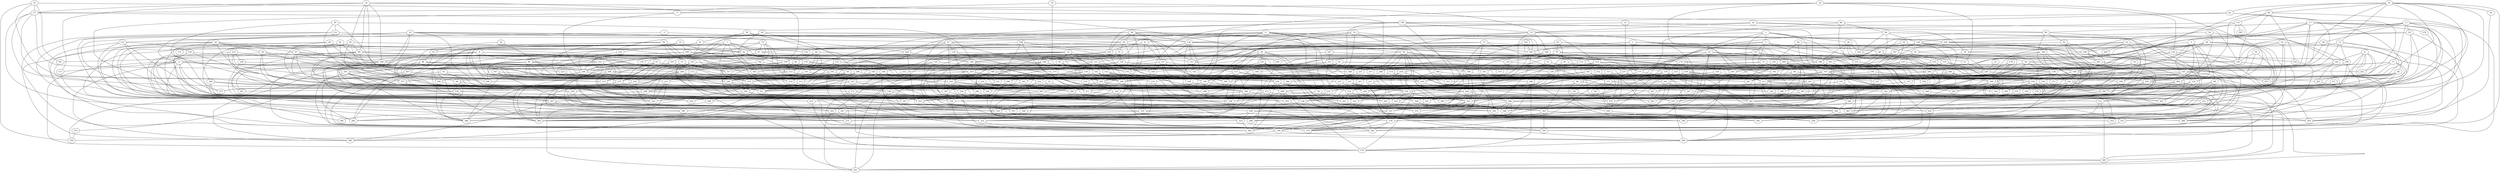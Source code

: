 strict graph "gnp_random_graph(400,0.015)" {
0;
1;
2;
3;
4;
5;
6;
7;
8;
9;
10;
11;
12;
13;
14;
15;
16;
17;
18;
19;
20;
21;
22;
23;
24;
25;
26;
27;
28;
29;
30;
31;
32;
33;
34;
35;
36;
37;
38;
39;
40;
41;
42;
43;
44;
45;
46;
47;
48;
49;
50;
51;
52;
53;
54;
55;
56;
57;
58;
59;
60;
61;
62;
63;
64;
65;
66;
67;
68;
69;
70;
71;
72;
73;
74;
75;
76;
77;
78;
79;
80;
81;
82;
83;
84;
85;
86;
87;
88;
89;
90;
91;
92;
93;
94;
95;
96;
97;
98;
99;
100;
101;
102;
103;
104;
105;
106;
107;
108;
109;
110;
111;
112;
113;
114;
115;
116;
117;
118;
119;
120;
121;
122;
123;
124;
125;
126;
127;
128;
129;
130;
131;
132;
133;
134;
135;
136;
137;
138;
139;
140;
141;
142;
143;
144;
145;
146;
147;
148;
149;
150;
151;
152;
153;
154;
155;
156;
157;
158;
159;
160;
161;
162;
163;
164;
165;
166;
167;
168;
169;
170;
171;
172;
173;
174;
175;
176;
177;
178;
179;
180;
181;
182;
183;
184;
185;
186;
187;
188;
189;
190;
191;
192;
193;
194;
195;
196;
197;
198;
199;
200;
201;
202;
203;
204;
205;
206;
207;
208;
209;
210;
211;
212;
213;
214;
215;
216;
217;
218;
219;
220;
221;
222;
223;
224;
225;
226;
227;
228;
229;
230;
231;
232;
233;
234;
235;
236;
237;
238;
239;
240;
241;
242;
243;
244;
245;
246;
247;
248;
249;
250;
251;
252;
253;
254;
255;
256;
257;
258;
259;
260;
261;
262;
263;
264;
265;
266;
267;
268;
269;
270;
271;
272;
273;
274;
275;
276;
277;
278;
279;
280;
281;
282;
283;
284;
285;
286;
287;
288;
289;
290;
291;
292;
293;
294;
295;
296;
297;
298;
299;
300;
301;
302;
303;
304;
305;
306;
307;
308;
309;
310;
311;
312;
313;
314;
315;
316;
317;
318;
319;
320;
321;
322;
323;
324;
325;
326;
327;
328;
329;
330;
331;
332;
333;
334;
335;
336;
337;
338;
339;
340;
341;
342;
343;
344;
345;
346;
347;
348;
349;
350;
351;
352;
353;
354;
355;
356;
357;
358;
359;
360;
361;
362;
363;
364;
365;
366;
367;
368;
369;
370;
371;
372;
373;
374;
375;
376;
377;
378;
379;
380;
381;
382;
383;
384;
385;
386;
387;
388;
389;
390;
391;
392;
393;
394;
395;
396;
397;
398;
399;
0 -- 102  [is_available=True, prob="0.792693184946"];
0 -- 8  [is_available=True, prob="1.0"];
0 -- 202  [is_available=True, prob="0.610061210191"];
0 -- 47  [is_available=True, prob="0.367864814103"];
0 -- 49  [is_available=True, prob="1.0"];
0 -- 153  [is_available=True, prob="0.00628828339674"];
0 -- 104  [is_available=True, prob="0.862071628311"];
0 -- 58  [is_available=True, prob="0.739701506627"];
0 -- 186  [is_available=True, prob="0.526532904434"];
0 -- 383  [is_available=True, prob="0.455217904488"];
1 -- 362  [is_available=True, prob="0.122280044142"];
1 -- 108  [is_available=True, prob="0.321422431306"];
1 -- 175  [is_available=True, prob="0.912779966202"];
1 -- 177  [is_available=True, prob="0.157363707988"];
1 -- 85  [is_available=True, prob="0.459181447489"];
1 -- 184  [is_available=True, prob="0.759689864785"];
1 -- 185  [is_available=True, prob="0.817289482254"];
2 -- 162  [is_available=True, prob="0.433310556216"];
2 -- 5  [is_available=True, prob="0.929789351891"];
2 -- 243  [is_available=True, prob="1.0"];
2 -- 296  [is_available=True, prob="0.101234936944"];
2 -- 147  [is_available=True, prob="0.491135661382"];
2 -- 26  [is_available=True, prob="1.0"];
2 -- 314  [is_available=True, prob="1.0"];
3 -- 68  [is_available=True, prob="0.42655865503"];
3 -- 105  [is_available=True, prob="1.0"];
3 -- 205  [is_available=True, prob="0.039024628415"];
3 -- 152  [is_available=True, prob="1.0"];
3 -- 292  [is_available=True, prob="0.236282616709"];
3 -- 124  [is_available=True, prob="1.0"];
3 -- 351  [is_available=True, prob="0.285171631245"];
4 -- 50  [is_available=True, prob="0.817036645143"];
4 -- 11  [is_available=True, prob="1.0"];
5 -- 128  [is_available=True, prob="0.452212711079"];
5 -- 137  [is_available=True, prob="0.75853218814"];
5 -- 336  [is_available=True, prob="5.00841561648e-05"];
5 -- 177  [is_available=True, prob="0.551973648924"];
5 -- 157  [is_available=True, prob="0.231872432827"];
5 -- 158  [is_available=True, prob="0.793630083311"];
6 -- 359  [is_available=True, prob="0.673156806503"];
6 -- 327  [is_available=True, prob="0.771463740021"];
6 -- 268  [is_available=True, prob="0.342496495499"];
6 -- 367  [is_available=True, prob="0.842081996081"];
6 -- 144  [is_available=True, prob="1.0"];
6 -- 242  [is_available=True, prob="0.571778740761"];
6 -- 213  [is_available=True, prob="1.0"];
7 -- 323  [is_available=True, prob="0.220535966959"];
7 -- 358  [is_available=True, prob="1.0"];
7 -- 305  [is_available=True, prob="0.314877528299"];
7 -- 84  [is_available=True, prob="0.482991202031"];
7 -- 87  [is_available=True, prob="0.313323044954"];
7 -- 248  [is_available=True, prob="0.180678000268"];
7 -- 92  [is_available=True, prob="1.0"];
7 -- 285  [is_available=True, prob="1.0"];
8 -- 311  [is_available=True, prob="0.314164187503"];
8 -- 253  [is_available=True, prob="1.0"];
8 -- 53  [is_available=True, prob="0.619009699866"];
8 -- 127  [is_available=True, prob="0.486522891309"];
9 -- 226  [is_available=True, prob="0.780226883254"];
9 -- 11  [is_available=True, prob="0.209261505442"];
9 -- 304  [is_available=True, prob="1.0"];
9 -- 274  [is_available=True, prob="1.0"];
9 -- 179  [is_available=True, prob="0.16321424253"];
9 -- 317  [is_available=True, prob="0.881357864991"];
9 -- 287  [is_available=True, prob="0.118530135273"];
10 -- 69  [is_available=True, prob="1.0"];
10 -- 294  [is_available=True, prob="1.0"];
10 -- 72  [is_available=True, prob="0.17599082551"];
10 -- 41  [is_available=True, prob="0.413554418281"];
10 -- 302  [is_available=True, prob="0.417519844796"];
10 -- 241  [is_available=True, prob="0.694313569504"];
10 -- 276  [is_available=True, prob="0.0993800542541"];
10 -- 350  [is_available=True, prob="0.521621276653"];
10 -- 233  [is_available=True, prob="1.0"];
10 -- 62  [is_available=True, prob="0.123853713113"];
11 -- 161  [is_available=True, prob="0.37139626491"];
11 -- 322  [is_available=True, prob="0.265546297299"];
11 -- 99  [is_available=True, prob="0.861202457726"];
11 -- 398  [is_available=True, prob="1.0"];
11 -- 111  [is_available=True, prob="0.220384175531"];
11 -- 54  [is_available=True, prob="0.187397011138"];
11 -- 375  [is_available=True, prob="0.168455712745"];
11 -- 376  [is_available=True, prob="1.0"];
11 -- 377  [is_available=True, prob="0.917123078117"];
12 -- 80  [is_available=True, prob="1.0"];
12 -- 177  [is_available=True, prob="0.449638599652"];
12 -- 199  [is_available=True, prob="0.209904561467"];
13 -- 128  [is_available=True, prob="0.108740088014"];
13 -- 231  [is_available=True, prob="0.0741633027536"];
13 -- 73  [is_available=True, prob="1.0"];
13 -- 39  [is_available=True, prob="1.0"];
13 -- 112  [is_available=True, prob="0.331837437938"];
13 -- 369  [is_available=True, prob="1.0"];
13 -- 250  [is_available=True, prob="0.972548569501"];
13 -- 29  [is_available=True, prob="0.784617860274"];
14 -- 158  [is_available=True, prob="0.150820516062"];
15 -- 291  [is_available=True, prob="0.149738292723"];
15 -- 358  [is_available=True, prob="1.0"];
15 -- 332  [is_available=True, prob="0.371636740419"];
15 -- 334  [is_available=True, prob="1.0"];
15 -- 93  [is_available=True, prob="0.169040737784"];
15 -- 339  [is_available=True, prob="1.0"];
15 -- 181  [is_available=True, prob="0.420781492365"];
15 -- 343  [is_available=True, prob="0.990616609358"];
15 -- 281  [is_available=True, prob="0.0404359958895"];
15 -- 189  [is_available=True, prob="0.197525582615"];
16 -- 53  [is_available=True, prob="0.387896801089"];
16 -- 199  [is_available=True, prob="0.31337745493"];
17 -- 194  [is_available=True, prob="1.0"];
17 -- 163  [is_available=True, prob="0.992110930659"];
17 -- 325  [is_available=True, prob="0.695887630672"];
17 -- 108  [is_available=True, prob="0.374268043037"];
17 -- 80  [is_available=True, prob="0.704486872837"];
17 -- 305  [is_available=True, prob="1.0"];
17 -- 278  [is_available=True, prob="0.619857951553"];
17 -- 88  [is_available=True, prob="0.286155847872"];
17 -- 346  [is_available=True, prob="1.0"];
18 -- 97  [is_available=True, prob="0.0731293798287"];
18 -- 359  [is_available=True, prob="0.965100540371"];
18 -- 199  [is_available=True, prob="0.643655219937"];
18 -- 353  [is_available=True, prob="0.824686630448"];
18 -- 243  [is_available=True, prob="0.853088703549"];
18 -- 20  [is_available=True, prob="0.209031386737"];
18 -- 377  [is_available=True, prob="0.175369196278"];
19 -- 217  [is_available=True, prob="0.166864981226"];
19 -- 196  [is_available=True, prob="0.446442506991"];
19 -- 102  [is_available=True, prob="0.849311101778"];
20 -- 163  [is_available=True, prob="0.330446564226"];
20 -- 234  [is_available=True, prob="0.326324296322"];
20 -- 112  [is_available=True, prob="0.131413014697"];
20 -- 340  [is_available=True, prob="0.792656277095"];
20 -- 181  [is_available=True, prob="0.106061684615"];
20 -- 281  [is_available=True, prob="0.606959706137"];
21 -- 220  [is_available=True, prob="0.20086917065"];
22 -- 106  [is_available=True, prob="0.753514246099"];
22 -- 275  [is_available=True, prob="0.444402265513"];
22 -- 194  [is_available=True, prob="1.0"];
22 -- 110  [is_available=True, prob="0.464856453035"];
23 -- 385  [is_available=True, prob="0.920681939612"];
23 -- 390  [is_available=True, prob="0.327576583506"];
23 -- 237  [is_available=True, prob="0.0887036936772"];
23 -- 51  [is_available=True, prob="1.0"];
23 -- 54  [is_available=True, prob="1.0"];
23 -- 347  [is_available=True, prob="0.413045587036"];
23 -- 255  [is_available=True, prob="0.820722682159"];
24 -- 128  [is_available=True, prob="0.829964090509"];
24 -- 171  [is_available=True, prob="0.0298315531311"];
24 -- 117  [is_available=True, prob="0.250557704591"];
24 -- 78  [is_available=True, prob="1.0"];
25 -- 296  [is_available=True, prob="0.0364345774881"];
25 -- 57  [is_available=True, prob="0.452187000345"];
25 -- 387  [is_available=True, prob="1.0"];
25 -- 36  [is_available=True, prob="1.0"];
25 -- 395  [is_available=True, prob="0.362926169394"];
26 -- 133  [is_available=True, prob="1.0"];
26 -- 102  [is_available=True, prob="0.0239947957787"];
26 -- 393  [is_available=True, prob="1.0"];
26 -- 214  [is_available=True, prob="0.763035681068"];
26 -- 188  [is_available=True, prob="1.0"];
27 -- 307  [is_available=True, prob="1.0"];
27 -- 212  [is_available=True, prob="0.387676295356"];
27 -- 165  [is_available=True, prob="0.485085663099"];
27 -- 397  [is_available=True, prob="1.0"];
28 -- 291  [is_available=True, prob="1.0"];
28 -- 134  [is_available=True, prob="1.0"];
28 -- 358  [is_available=True, prob="0.413667500285"];
28 -- 306  [is_available=True, prob="0.0683681542802"];
28 -- 51  [is_available=True, prob="0.482817793293"];
28 -- 57  [is_available=True, prob="0.416480678124"];
29 -- 388  [is_available=True, prob="0.573244836143"];
29 -- 234  [is_available=True, prob="0.62476676384"];
29 -- 48  [is_available=True, prob="0.257869704819"];
29 -- 279  [is_available=True, prob="0.0502747807065"];
29 -- 164  [is_available=True, prob="0.628024571765"];
30 -- 90  [is_available=True, prob="0.979443047169"];
30 -- 252  [is_available=True, prob="1.0"];
30 -- 229  [is_available=True, prob="0.436632103245"];
30 -- 31  [is_available=True, prob="0.597741036991"];
31 -- 152  [is_available=True, prob="0.786795280171"];
31 -- 379  [is_available=True, prob="0.708416517591"];
31 -- 302  [is_available=True, prob="0.0625269618945"];
31 -- 390  [is_available=True, prob="1.0"];
32 -- 168  [is_available=True, prob="1.0"];
32 -- 337  [is_available=True, prob="0.790417781508"];
32 -- 50  [is_available=True, prob="0.85853069168"];
32 -- 227  [is_available=True, prob="0.118349845658"];
32 -- 157  [is_available=True, prob="0.485415938632"];
33 -- 128  [is_available=True, prob="1.0"];
33 -- 36  [is_available=True, prob="0.861412771779"];
33 -- 295  [is_available=True, prob="0.872573432372"];
33 -- 108  [is_available=True, prob="1.0"];
33 -- 150  [is_available=True, prob="0.779084803567"];
33 -- 221  [is_available=True, prob="0.856584238974"];
34 -- 366  [is_available=True, prob="0.866291494655"];
34 -- 111  [is_available=True, prob="0.814011351146"];
34 -- 304  [is_available=True, prob="0.731329533712"];
34 -- 83  [is_available=True, prob="0.443501783371"];
34 -- 89  [is_available=True, prob="0.0841080649374"];
34 -- 248  [is_available=True, prob="0.174050778289"];
34 -- 57  [is_available=True, prob="1.0"];
34 -- 159  [is_available=True, prob="1.0"];
35 -- 364  [is_available=True, prob="0.590435559526"];
35 -- 363  [is_available=True, prob="1.0"];
35 -- 326  [is_available=True, prob="0.963752942156"];
35 -- 150  [is_available=True, prob="0.762293312976"];
35 -- 78  [is_available=True, prob="0.89022599648"];
36 -- 193  [is_available=True, prob="1.0"];
36 -- 391  [is_available=True, prob="1.0"];
36 -- 199  [is_available=True, prob="0.220667790882"];
36 -- 171  [is_available=True, prob="0.69758806697"];
36 -- 372  [is_available=True, prob="1.0"];
36 -- 123  [is_available=True, prob="1.0"];
37 -- 291  [is_available=True, prob="1.0"];
37 -- 391  [is_available=True, prob="0.813622158873"];
37 -- 140  [is_available=True, prob="0.88532564972"];
37 -- 399  [is_available=True, prob="0.952473580456"];
37 -- 48  [is_available=True, prob="0.33790507758"];
37 -- 249  [is_available=True, prob="1.0"];
38 -- 300  [is_available=True, prob="1.0"];
38 -- 302  [is_available=True, prob="0.424539315289"];
38 -- 368  [is_available=True, prob="0.194868175079"];
38 -- 274  [is_available=True, prob="0.991867479888"];
38 -- 180  [is_available=True, prob="1.0"];
38 -- 309  [is_available=True, prob="0.447344246522"];
38 -- 91  [is_available=True, prob="1.0"];
39 -- 272  [is_available=True, prob="0.325342559088"];
39 -- 92  [is_available=True, prob="1.0"];
39 -- 246  [is_available=True, prob="1.0"];
40 -- 136  [is_available=True, prob="1.0"];
40 -- 210  [is_available=True, prob="1.0"];
40 -- 206  [is_available=True, prob="0.897928366627"];
40 -- 50  [is_available=True, prob="0.15001637325"];
40 -- 270  [is_available=True, prob="1.0"];
40 -- 348  [is_available=True, prob="0.919714422317"];
40 -- 253  [is_available=True, prob="0.591671940227"];
40 -- 254  [is_available=True, prob="0.829321041355"];
40 -- 127  [is_available=True, prob="1.0"];
41 -- 363  [is_available=True, prob="0.472768703084"];
42 -- 343  [is_available=True, prob="0.514407441015"];
42 -- 237  [is_available=True, prob="0.165344128225"];
42 -- 269  [is_available=True, prob="0.951706491563"];
43 -- 104  [is_available=True, prob="0.551509210795"];
43 -- 329  [is_available=True, prob="0.166051078289"];
43 -- 333  [is_available=True, prob="0.837103725126"];
43 -- 47  [is_available=True, prob="0.418875106236"];
43 -- 136  [is_available=True, prob="1.0"];
43 -- 114  [is_available=True, prob="0.613996756663"];
43 -- 277  [is_available=True, prob="0.500382766138"];
43 -- 190  [is_available=True, prob="0.734821476641"];
43 -- 309  [is_available=True, prob="0.178218864411"];
44 -- 66  [is_available=True, prob="0.759849907167"];
44 -- 323  [is_available=True, prob="0.586956117897"];
44 -- 141  [is_available=True, prob="0.161028118318"];
44 -- 212  [is_available=True, prob="0.564974757396"];
44 -- 121  [is_available=True, prob="0.216073268359"];
44 -- 380  [is_available=True, prob="0.889027231511"];
44 -- 318  [is_available=True, prob="0.756881094693"];
45 -- 290  [is_available=True, prob="0.651011705573"];
45 -- 259  [is_available=True, prob="1.0"];
45 -- 357  [is_available=True, prob="0.446768884332"];
45 -- 365  [is_available=True, prob="0.274732632914"];
46 -- 91  [is_available=True, prob="0.0993932129359"];
46 -- 139  [is_available=True, prob="0.835194913561"];
46 -- 147  [is_available=True, prob="0.721617435072"];
47 -- 322  [is_available=True, prob="1.0"];
47 -- 294  [is_available=True, prob="0.0671704930156"];
47 -- 202  [is_available=True, prob="0.0863926960987"];
47 -- 204  [is_available=True, prob="0.50566126718"];
47 -- 116  [is_available=True, prob="0.967287341799"];
47 -- 319  [is_available=True, prob="1.0"];
48 -- 209  [is_available=True, prob="0.224305913724"];
48 -- 317  [is_available=True, prob="0.663501813157"];
48 -- 220  [is_available=True, prob="0.51656499269"];
49 -- 225  [is_available=True, prob="1.0"];
49 -- 246  [is_available=True, prob="0.747828332879"];
49 -- 360  [is_available=True, prob="0.905308567726"];
49 -- 371  [is_available=True, prob="0.78793157206"];
49 -- 118  [is_available=True, prob="1.0"];
49 -- 376  [is_available=True, prob="0.383868632851"];
49 -- 379  [is_available=True, prob="0.869928801132"];
49 -- 93  [is_available=True, prob="0.317424792158"];
50 -- 259  [is_available=True, prob="0.999661919398"];
50 -- 75  [is_available=True, prob="1.0"];
50 -- 242  [is_available=True, prob="0.280276245725"];
50 -- 87  [is_available=True, prob="0.62037062438"];
50 -- 152  [is_available=True, prob="1.0"];
51 -- 220  [is_available=True, prob="0.0873026814145"];
52 -- 248  [is_available=True, prob="0.467827963528"];
52 -- 113  [is_available=True, prob="0.816716664432"];
52 -- 294  [is_available=True, prob="0.865656307456"];
52 -- 262  [is_available=True, prob="1.0"];
53 -- 98  [is_available=True, prob="0.898292731204"];
53 -- 207  [is_available=True, prob="0.602899954933"];
54 -- 384  [is_available=True, prob="0.371974859349"];
54 -- 99  [is_available=True, prob="0.972200626148"];
54 -- 375  [is_available=True, prob="0.921435301902"];
54 -- 287  [is_available=True, prob="0.92059681973"];
55 -- 311  [is_available=True, prob="1.0"];
55 -- 229  [is_available=True, prob="0.293823155465"];
55 -- 285  [is_available=True, prob="1.0"];
56 -- 256  [is_available=True, prob="0.149481461395"];
56 -- 386  [is_available=True, prob="1.0"];
56 -- 356  [is_available=True, prob="0.378155772239"];
56 -- 330  [is_available=True, prob="0.227842819923"];
56 -- 171  [is_available=True, prob="1.0"];
56 -- 270  [is_available=True, prob="0.226844475507"];
56 -- 92  [is_available=True, prob="0.621617013497"];
57 -- 100  [is_available=True, prob="0.86027444919"];
57 -- 263  [is_available=True, prob="0.388184479449"];
57 -- 331  [is_available=True, prob="0.125990612885"];
57 -- 208  [is_available=True, prob="0.748533558256"];
57 -- 311  [is_available=True, prob="1.0"];
58 -- 229  [is_available=True, prob="0.279910939899"];
58 -- 335  [is_available=True, prob="0.949964056181"];
59 -- 129  [is_available=True, prob="1.0"];
59 -- 196  [is_available=True, prob="0.000218700081268"];
59 -- 238  [is_available=True, prob="1.0"];
60 -- 164  [is_available=True, prob="0.480232997659"];
60 -- 206  [is_available=True, prob="0.0710339930173"];
60 -- 336  [is_available=True, prob="1.0"];
60 -- 305  [is_available=True, prob="0.142469678162"];
60 -- 184  [is_available=True, prob="0.484692308166"];
60 -- 185  [is_available=True, prob="1.0"];
61 -- 201  [is_available=True, prob="0.0790251496004"];
61 -- 130  [is_available=True, prob="1.0"];
61 -- 355  [is_available=True, prob="0.375524795871"];
61 -- 189  [is_available=True, prob="0.208457144853"];
61 -- 279  [is_available=True, prob="1.0"];
62 -- 105  [is_available=True, prob="0.415601721991"];
62 -- 100  [is_available=True, prob="1.0"];
62 -- 389  [is_available=True, prob="0.187580615221"];
62 -- 86  [is_available=True, prob="0.731815032507"];
63 -- 200  [is_available=True, prob="0.226920301908"];
63 -- 360  [is_available=True, prob="0.371064848478"];
63 -- 347  [is_available=True, prob="0.140259255814"];
63 -- 335  [is_available=True, prob="0.218421492666"];
63 -- 175  [is_available=True, prob="0.263246084352"];
64 -- 288  [is_available=True, prob="1.0"];
64 -- 359  [is_available=True, prob="0.235873604893"];
64 -- 234  [is_available=True, prob="0.708655883242"];
64 -- 375  [is_available=True, prob="0.00443928837761"];
64 -- 92  [is_available=True, prob="0.803508551264"];
64 -- 317  [is_available=True, prob="1.0"];
65 -- 231  [is_available=True, prob="1.0"];
65 -- 316  [is_available=True, prob="0.0915458993676"];
65 -- 79  [is_available=True, prob="0.579464855041"];
65 -- 121  [is_available=True, prob="0.801213808891"];
65 -- 92  [is_available=True, prob="0.644050274468"];
65 -- 318  [is_available=True, prob="1.0"];
66 -- 289  [is_available=True, prob="0.184079429173"];
66 -- 338  [is_available=True, prob="0.797115064646"];
66 -- 239  [is_available=True, prob="0.421476148763"];
67 -- 210  [is_available=True, prob="0.0691229448664"];
68 -- 355  [is_available=True, prob="0.11537268722"];
68 -- 268  [is_available=True, prob="0.77766140375"];
68 -- 368  [is_available=True, prob="0.573682360027"];
68 -- 372  [is_available=True, prob="0.516963722901"];
68 -- 375  [is_available=True, prob="0.0977887024415"];
69 -- 370  [is_available=True, prob="0.347300179169"];
69 -- 338  [is_available=True, prob="0.325794431777"];
69 -- 115  [is_available=True, prob="0.262665476461"];
69 -- 85  [is_available=True, prob="0.408375945973"];
69 -- 156  [is_available=True, prob="1.0"];
70 -- 128  [is_available=True, prob="0.234227661848"];
70 -- 368  [is_available=True, prob="0.556653205462"];
70 -- 205  [is_available=True, prob="0.217467174225"];
71 -- 257  [is_available=True, prob="0.228622440372"];
71 -- 298  [is_available=True, prob="0.616688784805"];
71 -- 369  [is_available=True, prob="0.132422749847"];
71 -- 206  [is_available=True, prob="0.568481579201"];
71 -- 345  [is_available=True, prob="0.25509547674"];
72 -- 238  [is_available=True, prob="0.0983306613089"];
72 -- 370  [is_available=True, prob="0.954126938894"];
72 -- 89  [is_available=True, prob="0.0284050382403"];
72 -- 138  [is_available=True, prob="1.0"];
72 -- 382  [is_available=True, prob="0.365676512079"];
73 -- 364  [is_available=True, prob="1.0"];
73 -- 145  [is_available=True, prob="1.0"];
73 -- 242  [is_available=True, prob="1.0"];
73 -- 339  [is_available=True, prob="0.229595680218"];
73 -- 148  [is_available=True, prob="1.0"];
73 -- 254  [is_available=True, prob="0.596800161312"];
74 -- 259  [is_available=True, prob="0.240123489359"];
74 -- 103  [is_available=True, prob="1.0"];
74 -- 200  [is_available=True, prob="0.772652195543"];
74 -- 202  [is_available=True, prob="0.76675334812"];
74 -- 182  [is_available=True, prob="0.333993550492"];
74 -- 87  [is_available=True, prob="0.217112142598"];
74 -- 216  [is_available=True, prob="0.172362798681"];
74 -- 379  [is_available=True, prob="0.211144235435"];
75 -- 260  [is_available=True, prob="0.909867218923"];
75 -- 126  [is_available=True, prob="0.322920750341"];
75 -- 303  [is_available=True, prob="0.127964611811"];
76 -- 153  [is_available=True, prob="1.0"];
76 -- 130  [is_available=True, prob="0.884457028753"];
76 -- 77  [is_available=True, prob="0.330519808667"];
77 -- 320  [is_available=True, prob="0.483467570394"];
77 -- 206  [is_available=True, prob="1.0"];
77 -- 86  [is_available=True, prob="0.292112047533"];
78 -- 90  [is_available=True, prob="1.0"];
78 -- 133  [is_available=True, prob="0.0283414925292"];
79 -- 161  [is_available=True, prob="0.58438421421"];
79 -- 138  [is_available=True, prob="0.846882138228"];
79 -- 366  [is_available=True, prob="0.74228377259"];
79 -- 177  [is_available=True, prob="0.89077733838"];
79 -- 146  [is_available=True, prob="0.454897612445"];
79 -- 193  [is_available=True, prob="0.466909474647"];
79 -- 149  [is_available=True, prob="1.0"];
79 -- 118  [is_available=True, prob="0.249800274386"];
80 -- 188  [is_available=True, prob="1.0"];
80 -- 82  [is_available=True, prob="1.0"];
80 -- 245  [is_available=True, prob="0.525668613491"];
80 -- 348  [is_available=True, prob="0.0443413607594"];
81 -- 323  [is_available=True, prob="0.310399809928"];
81 -- 391  [is_available=True, prob="0.731150800812"];
81 -- 206  [is_available=True, prob="0.902800828033"];
81 -- 307  [is_available=True, prob="0.302024540184"];
81 -- 92  [is_available=True, prob="1.0"];
81 -- 318  [is_available=True, prob="0.0769472500601"];
82 -- 105  [is_available=True, prob="0.830783197599"];
82 -- 203  [is_available=True, prob="0.107826818329"];
82 -- 373  [is_available=True, prob="0.736807385861"];
82 -- 265  [is_available=True, prob="0.273721783153"];
82 -- 92  [is_available=True, prob="0.856940450917"];
83 -- 131  [is_available=True, prob="1.0"];
83 -- 200  [is_available=True, prob="0.253641132759"];
83 -- 236  [is_available=True, prob="1.0"];
83 -- 194  [is_available=True, prob="1.0"];
83 -- 355  [is_available=True, prob="0.452887404062"];
83 -- 281  [is_available=True, prob="1.0"];
83 -- 89  [is_available=True, prob="0.827305357315"];
84 -- 288  [is_available=True, prob="0.389653380426"];
84 -- 193  [is_available=True, prob="0.640927769305"];
84 -- 294  [is_available=True, prob="0.0360343892159"];
84 -- 198  [is_available=True, prob="1.0"];
84 -- 267  [is_available=True, prob="0.398635656818"];
84 -- 206  [is_available=True, prob="1.0"];
84 -- 384  [is_available=True, prob="0.222011880774"];
84 -- 398  [is_available=True, prob="0.380135578022"];
85 -- 291  [is_available=True, prob="0.779854109204"];
85 -- 325  [is_available=True, prob="0.229378557031"];
85 -- 296  [is_available=True, prob="0.956661068086"];
85 -- 335  [is_available=True, prob="0.993379745028"];
85 -- 284  [is_available=True, prob="0.0720439987052"];
85 -- 287  [is_available=True, prob="0.157312155542"];
86 -- 96  [is_available=True, prob="0.00460300734575"];
86 -- 254  [is_available=True, prob="0.371784477726"];
86 -- 275  [is_available=True, prob="0.934489216017"];
87 -- 257  [is_available=True, prob="0.709960007356"];
87 -- 379  [is_available=True, prob="0.821954375029"];
87 -- 206  [is_available=True, prob="0.238547072763"];
87 -- 246  [is_available=True, prob="0.0627822111077"];
87 -- 251  [is_available=True, prob="0.652130891984"];
88 -- 388  [is_available=True, prob="0.756292664737"];
88 -- 210  [is_available=True, prob="0.666326535288"];
88 -- 312  [is_available=True, prob="0.451320622924"];
88 -- 282  [is_available=True, prob="0.523427462485"];
88 -- 283  [is_available=True, prob="0.612279503942"];
88 -- 255  [is_available=True, prob="1.0"];
89 -- 193  [is_available=True, prob="0.593731398273"];
89 -- 307  [is_available=True, prob="1.0"];
89 -- 354  [is_available=True, prob="0.75119008318"];
89 -- 301  [is_available=True, prob="1.0"];
89 -- 174  [is_available=True, prob="1.0"];
89 -- 232  [is_available=True, prob="0.635769913703"];
90 -- 380  [is_available=True, prob="0.406780800673"];
90 -- 210  [is_available=True, prob="1.0"];
90 -- 244  [is_available=True, prob="1.0"];
91 -- 206  [is_available=True, prob="1.0"];
91 -- 357  [is_available=True, prob="1.0"];
91 -- 125  [is_available=True, prob="1.0"];
92 -- 140  [is_available=True, prob="0.108835836973"];
92 -- 150  [is_available=True, prob="1.0"];
92 -- 284  [is_available=True, prob="0.363858720113"];
92 -- 159  [is_available=True, prob="0.882790859281"];
93 -- 210  [is_available=True, prob="0.928512434245"];
93 -- 321  [is_available=True, prob="0.453271893258"];
93 -- 142  [is_available=True, prob="1.0"];
94 -- 256  [is_available=True, prob="1.0"];
94 -- 150  [is_available=True, prob="0.0842797428233"];
94 -- 287  [is_available=True, prob="0.424535154804"];
95 -- 196  [is_available=True, prob="1.0"];
95 -- 122  [is_available=True, prob="0.47638287202"];
95 -- 140  [is_available=True, prob="0.630678979973"];
95 -- 258  [is_available=True, prob="1.0"];
95 -- 318  [is_available=True, prob="1.0"];
96 -- 129  [is_available=True, prob="0.188983929167"];
96 -- 102  [is_available=True, prob="0.415510969331"];
96 -- 361  [is_available=True, prob="0.534580844426"];
96 -- 305  [is_available=True, prob="0.652771174129"];
96 -- 277  [is_available=True, prob="0.795132040897"];
96 -- 312  [is_available=True, prob="0.797707670297"];
97 -- 387  [is_available=True, prob="1.0"];
97 -- 262  [is_available=True, prob="1.0"];
97 -- 221  [is_available=True, prob="0.17523433025"];
97 -- 304  [is_available=True, prob="0.465555990359"];
97 -- 157  [is_available=True, prob="0.116535551673"];
97 -- 254  [is_available=True, prob="0.0339910259369"];
98 -- 226  [is_available=True, prob="0.716695639612"];
98 -- 261  [is_available=True, prob="0.591633658676"];
98 -- 198  [is_available=True, prob="0.427157149789"];
98 -- 357  [is_available=True, prob="0.717912664661"];
98 -- 172  [is_available=True, prob="0.522537962234"];
98 -- 176  [is_available=True, prob="0.115350048829"];
98 -- 215  [is_available=True, prob="0.285394351044"];
98 -- 222  [is_available=True, prob="0.0682161360306"];
98 -- 351  [is_available=True, prob="0.273161520547"];
99 -- 226  [is_available=True, prob="1.0"];
99 -- 292  [is_available=True, prob="1.0"];
99 -- 386  [is_available=True, prob="0.946978027756"];
99 -- 375  [is_available=True, prob="0.53412386368"];
100 -- 259  [is_available=True, prob="0.970356835444"];
100 -- 197  [is_available=True, prob="0.83480890554"];
100 -- 307  [is_available=True, prob="1.0"];
100 -- 212  [is_available=True, prob="0.0219346944498"];
100 -- 117  [is_available=True, prob="0.224377606698"];
100 -- 253  [is_available=True, prob="0.0378661687271"];
101 -- 376  [is_available=True, prob="0.446514975563"];
101 -- 236  [is_available=True, prob="0.125005923268"];
101 -- 148  [is_available=True, prob="1.0"];
102 -- 155  [is_available=True, prob="1.0"];
103 -- 240  [is_available=True, prob="0.529675635001"];
103 -- 289  [is_available=True, prob="0.730310145744"];
103 -- 206  [is_available=True, prob="0.82344314897"];
104 -- 377  [is_available=True, prob="1.0"];
104 -- 140  [is_available=True, prob="1.0"];
104 -- 325  [is_available=True, prob="1.0"];
105 -- 192  [is_available=True, prob="0.221652705011"];
105 -- 196  [is_available=True, prob="1.0"];
105 -- 197  [is_available=True, prob="0.43951714297"];
105 -- 333  [is_available=True, prob="0.594526783397"];
105 -- 213  [is_available=True, prob="1.0"];
105 -- 379  [is_available=True, prob="0.846323514262"];
105 -- 124  [is_available=True, prob="0.500118307002"];
106 -- 322  [is_available=True, prob="0.286758289864"];
106 -- 170  [is_available=True, prob="0.0760469728579"];
106 -- 301  [is_available=True, prob="0.458542281463"];
106 -- 121  [is_available=True, prob="0.765423734834"];
106 -- 188  [is_available=True, prob="1.0"];
106 -- 319  [is_available=True, prob="1.0"];
107 -- 179  [is_available=True, prob="0.713130075496"];
107 -- 188  [is_available=True, prob="0.9867694962"];
107 -- 151  [is_available=True, prob="1.0"];
108 -- 203  [is_available=True, prob="0.636524630865"];
108 -- 396  [is_available=True, prob="0.501719694968"];
108 -- 339  [is_available=True, prob="0.953054144396"];
108 -- 309  [is_available=True, prob="1.0"];
108 -- 183  [is_available=True, prob="0.00785164250813"];
109 -- 328  [is_available=True, prob="0.929960218258"];
109 -- 376  [is_available=True, prob="0.928234882816"];
109 -- 234  [is_available=True, prob="1.0"];
109 -- 195  [is_available=True, prob="0.331166669965"];
109 -- 253  [is_available=True, prob="0.953075750959"];
110 -- 201  [is_available=True, prob="0.339516092963"];
111 -- 390  [is_available=True, prob="0.221767418728"];
112 -- 220  [is_available=True, prob="1.0"];
112 -- 194  [is_available=True, prob="0.360264031333"];
112 -- 379  [is_available=True, prob="0.807958404787"];
113 -- 339  [is_available=True, prob="0.885669633078"];
113 -- 213  [is_available=True, prob="0.557179875488"];
113 -- 343  [is_available=True, prob="0.74447498806"];
114 -- 320  [is_available=True, prob="1.0"];
114 -- 359  [is_available=True, prob="0.923007573705"];
114 -- 334  [is_available=True, prob="0.514222566086"];
114 -- 120  [is_available=True, prob="1.0"];
114 -- 347  [is_available=True, prob="0.13082966778"];
115 -- 128  [is_available=True, prob="0.464926322636"];
115 -- 392  [is_available=True, prob="1.0"];
115 -- 270  [is_available=True, prob="0.47072018318"];
115 -- 144  [is_available=True, prob="0.349895315937"];
115 -- 117  [is_available=True, prob="0.575500354506"];
116 -- 259  [is_available=True, prob="1.0"];
116 -- 119  [is_available=True, prob="0.535975168721"];
116 -- 399  [is_available=True, prob="0.148246094784"];
116 -- 238  [is_available=True, prob="0.694869963623"];
117 -- 166  [is_available=True, prob="1.0"];
117 -- 136  [is_available=True, prob="0.0336865876869"];
117 -- 269  [is_available=True, prob="0.169514355188"];
117 -- 366  [is_available=True, prob="0.380685705449"];
117 -- 367  [is_available=True, prob="0.18270219501"];
118 -- 280  [is_available=True, prob="0.182800464226"];
118 -- 371  [is_available=True, prob="1.0"];
118 -- 149  [is_available=True, prob="0.63173790072"];
119 -- 165  [is_available=True, prob="0.998710315605"];
119 -- 372  [is_available=True, prob="0.683155534982"];
119 -- 249  [is_available=True, prob="0.952744463991"];
119 -- 293  [is_available=True, prob="0.185334238607"];
119 -- 319  [is_available=True, prob="1.0"];
120 -- 264  [is_available=True, prob="0.778601843506"];
120 -- 251  [is_available=True, prob="0.567805781146"];
120 -- 381  [is_available=True, prob="1.0"];
120 -- 223  [is_available=True, prob="1.0"];
121 -- 259  [is_available=True, prob="1.0"];
121 -- 173  [is_available=True, prob="0.809519890977"];
121 -- 218  [is_available=True, prob="1.0"];
122 -- 129  [is_available=True, prob="0.000576221541825"];
122 -- 396  [is_available=True, prob="1.0"];
122 -- 157  [is_available=True, prob="0.256356410541"];
122 -- 398  [is_available=True, prob="0.62163511089"];
123 -- 322  [is_available=True, prob="0.0364815682768"];
123 -- 227  [is_available=True, prob="1.0"];
123 -- 294  [is_available=True, prob="0.693431654879"];
123 -- 365  [is_available=True, prob="1.0"];
123 -- 368  [is_available=True, prob="0.235045782933"];
123 -- 276  [is_available=True, prob="0.905042345123"];
123 -- 149  [is_available=True, prob="1.0"];
123 -- 388  [is_available=True, prob="0.43001147221"];
123 -- 189  [is_available=True, prob="1.0"];
124 -- 386  [is_available=True, prob="0.658313644203"];
124 -- 324  [is_available=True, prob="0.036056557008"];
124 -- 279  [is_available=True, prob="0.931717850519"];
125 -- 315  [is_available=True, prob="0.938844927269"];
125 -- 138  [is_available=True, prob="0.480435386531"];
125 -- 149  [is_available=True, prob="0.240017208091"];
125 -- 246  [is_available=True, prob="0.91808546041"];
126 -- 177  [is_available=True, prob="0.38056099083"];
126 -- 221  [is_available=True, prob="0.798362214652"];
126 -- 158  [is_available=True, prob="0.474838239627"];
126 -- 289  [is_available=True, prob="0.404832641804"];
127 -- 160  [is_available=True, prob="0.788245343661"];
127 -- 358  [is_available=True, prob="0.80058297754"];
127 -- 145  [is_available=True, prob="0.119708718779"];
127 -- 297  [is_available=True, prob="1.0"];
127 -- 146  [is_available=True, prob="0.588866644181"];
127 -- 308  [is_available=True, prob="0.945800766252"];
127 -- 247  [is_available=True, prob="1.0"];
128 -- 326  [is_available=True, prob="0.460735174396"];
128 -- 158  [is_available=True, prob="0.136422496062"];
128 -- 255  [is_available=True, prob="0.695416454065"];
129 -- 258  [is_available=True, prob="1.0"];
129 -- 167  [is_available=True, prob="1.0"];
129 -- 234  [is_available=True, prob="0.171347939857"];
129 -- 290  [is_available=True, prob="0.210276114505"];
129 -- 151  [is_available=True, prob="0.225525025481"];
130 -- 327  [is_available=True, prob="0.966173396577"];
130 -- 329  [is_available=True, prob="1.0"];
130 -- 235  [is_available=True, prob="0.775060359625"];
130 -- 221  [is_available=True, prob="0.0286963858562"];
131 -- 334  [is_available=True, prob="0.659211181066"];
132 -- 256  [is_available=True, prob="1.0"];
132 -- 324  [is_available=True, prob="0.777751447684"];
132 -- 357  [is_available=True, prob="0.716969807157"];
132 -- 310  [is_available=True, prob="0.348199991615"];
132 -- 199  [is_available=True, prob="1.0"];
133 -- 176  [is_available=True, prob="0.849358940353"];
133 -- 245  [is_available=True, prob="0.40632503836"];
134 -- 156  [is_available=True, prob="0.990607842387"];
134 -- 217  [is_available=True, prob="0.16476482122"];
134 -- 363  [is_available=True, prob="0.743818559945"];
134 -- 159  [is_available=True, prob="1.0"];
135 -- 240  [is_available=True, prob="0.103908131045"];
135 -- 201  [is_available=True, prob="0.0447252354825"];
135 -- 141  [is_available=True, prob="1.0"];
136 -- 170  [is_available=True, prob="1.0"];
136 -- 172  [is_available=True, prob="0.310012211058"];
136 -- 205  [is_available=True, prob="0.273767330922"];
136 -- 280  [is_available=True, prob="0.589928986321"];
136 -- 185  [is_available=True, prob="0.569771265343"];
136 -- 298  [is_available=True, prob="1.0"];
136 -- 157  [is_available=True, prob="1.0"];
137 -- 140  [is_available=True, prob="0.108540339252"];
137 -- 239  [is_available=True, prob="1.0"];
137 -- 209  [is_available=True, prob="0.577013734654"];
137 -- 214  [is_available=True, prob="0.350563173279"];
137 -- 348  [is_available=True, prob="0.469361013217"];
138 -- 192  [is_available=True, prob="0.812585800887"];
138 -- 259  [is_available=True, prob="0.848237338878"];
138 -- 292  [is_available=True, prob="1.0"];
138 -- 380  [is_available=True, prob="0.834427837353"];
139 -- 145  [is_available=True, prob="1.0"];
139 -- 291  [is_available=True, prob="1.0"];
139 -- 220  [is_available=True, prob="0.922801083462"];
140 -- 193  [is_available=True, prob="0.347319188593"];
140 -- 162  [is_available=True, prob="0.180632040075"];
140 -- 369  [is_available=True, prob="1.0"];
140 -- 148  [is_available=True, prob="0.220744350772"];
140 -- 311  [is_available=True, prob="0.858782026803"];
140 -- 286  [is_available=True, prob="0.917870013209"];
141 -- 384  [is_available=True, prob="1.0"];
141 -- 313  [is_available=True, prob="1.0"];
141 -- 227  [is_available=True, prob="0.299776469549"];
142 -- 224  [is_available=True, prob="1.0"];
142 -- 357  [is_available=True, prob="0.253623845875"];
142 -- 294  [is_available=True, prob="0.134680875694"];
142 -- 269  [is_available=True, prob="1.0"];
142 -- 241  [is_available=True, prob="0.167142515381"];
142 -- 307  [is_available=True, prob="0.985825951601"];
142 -- 217  [is_available=True, prob="0.882577079268"];
143 -- 185  [is_available=True, prob="0.59165944443"];
143 -- 226  [is_available=True, prob="0.017082567798"];
143 -- 261  [is_available=True, prob="0.934414383606"];
144 -- 283  [is_available=True, prob="0.474514238398"];
144 -- 399  [is_available=True, prob="0.237033340437"];
144 -- 195  [is_available=True, prob="0.334441231834"];
145 -- 334  [is_available=True, prob="0.781761753814"];
145 -- 199  [is_available=True, prob="0.853748544002"];
146 -- 263  [is_available=True, prob="0.714313196309"];
146 -- 320  [is_available=True, prob="1.0"];
146 -- 213  [is_available=True, prob="0.507614545337"];
147 -- 281  [is_available=True, prob="1.0"];
147 -- 340  [is_available=True, prob="0.19698636667"];
147 -- 383  [is_available=True, prob="0.63140337139"];
148 -- 224  [is_available=True, prob="0.0151612905777"];
148 -- 202  [is_available=True, prob="0.131634660914"];
148 -- 297  [is_available=True, prob="1.0"];
148 -- 378  [is_available=True, prob="0.105258038574"];
148 -- 219  [is_available=True, prob="0.345062556217"];
149 -- 227  [is_available=True, prob="0.35924206768"];
149 -- 325  [is_available=True, prob="0.47649819986"];
149 -- 360  [is_available=True, prob="0.987015218351"];
149 -- 306  [is_available=True, prob="0.407843560638"];
149 -- 308  [is_available=True, prob="0.127028769018"];
149 -- 213  [is_available=True, prob="1.0"];
149 -- 150  [is_available=True, prob="1.0"];
149 -- 277  [is_available=True, prob="0.0266895750819"];
150 -- 354  [is_available=True, prob="0.569415932841"];
150 -- 380  [is_available=True, prob="0.182122472676"];
150 -- 276  [is_available=True, prob="0.570138513042"];
150 -- 375  [is_available=True, prob="0.607604414105"];
150 -- 383  [is_available=True, prob="0.408238138851"];
150 -- 309  [is_available=True, prob="0.781819686691"];
151 -- 320  [is_available=True, prob="0.323024239006"];
151 -- 265  [is_available=True, prob="0.206620655385"];
151 -- 252  [is_available=True, prob="0.112303696556"];
151 -- 317  [is_available=True, prob="1.0"];
151 -- 254  [is_available=True, prob="0.0584069577289"];
152 -- 159  [is_available=True, prob="0.906217482685"];
153 -- 225  [is_available=True, prob="0.246447452671"];
153 -- 195  [is_available=True, prob="1.0"];
153 -- 239  [is_available=True, prob="0.790145663357"];
153 -- 177  [is_available=True, prob="0.738709747419"];
153 -- 291  [is_available=True, prob="0.0315784101081"];
153 -- 191  [is_available=True, prob="0.160082493567"];
154 -- 373  [is_available=True, prob="0.428157667256"];
154 -- 341  [is_available=True, prob="0.322124324256"];
154 -- 359  [is_available=True, prob="0.526461396736"];
155 -- 337  [is_available=True, prob="0.888896395656"];
155 -- 354  [is_available=True, prob="0.581758050834"];
155 -- 195  [is_available=True, prob="0.280428051597"];
155 -- 319  [is_available=True, prob="0.29775494657"];
156 -- 325  [is_available=True, prob="1.0"];
157 -- 162  [is_available=True, prob="0.904333899508"];
157 -- 217  [is_available=True, prob="0.161631767863"];
157 -- 350  [is_available=True, prob="0.187442513299"];
158 -- 364  [is_available=True, prob="0.652390190671"];
158 -- 247  [is_available=True, prob="1.0"];
158 -- 280  [is_available=True, prob="0.839554766115"];
159 -- 294  [is_available=True, prob="0.551525163264"];
159 -- 364  [is_available=True, prob="0.468183605774"];
159 -- 370  [is_available=True, prob="0.177757716745"];
159 -- 212  [is_available=True, prob="1.0"];
159 -- 246  [is_available=True, prob="0.256234903166"];
160 -- 273  [is_available=True, prob="1.0"];
161 -- 200  [is_available=True, prob="1.0"];
161 -- 279  [is_available=True, prob="1.0"];
161 -- 313  [is_available=True, prob="1.0"];
163 -- 272  [is_available=True, prob="0.849769739615"];
163 -- 347  [is_available=True, prob="0.421926460378"];
163 -- 341  [is_available=True, prob="0.899581127999"];
164 -- 298  [is_available=True, prob="0.39607301976"];
164 -- 239  [is_available=True, prob="1.0"];
164 -- 185  [is_available=True, prob="0.532917614634"];
164 -- 378  [is_available=True, prob="0.0215605274466"];
165 -- 192  [is_available=True, prob="1.0"];
165 -- 267  [is_available=True, prob="0.0382194120031"];
165 -- 398  [is_available=True, prob="0.293996479551"];
165 -- 302  [is_available=True, prob="0.950275086031"];
166 -- 355  [is_available=True, prob="0.204546109289"];
166 -- 204  [is_available=True, prob="0.460907206124"];
166 -- 173  [is_available=True, prob="1.0"];
166 -- 174  [is_available=True, prob="0.282449298718"];
166 -- 208  [is_available=True, prob="1.0"];
166 -- 183  [is_available=True, prob="0.0336885554775"];
167 -- 288  [is_available=True, prob="0.322822483597"];
167 -- 358  [is_available=True, prob="1.0"];
167 -- 334  [is_available=True, prob="0.524795611298"];
167 -- 174  [is_available=True, prob="0.149814088032"];
168 -- 315  [is_available=True, prob="0.987331854398"];
168 -- 243  [is_available=True, prob="0.687553948991"];
168 -- 365  [is_available=True, prob="0.146801088404"];
169 -- 354  [is_available=True, prob="0.134529091629"];
169 -- 188  [is_available=True, prob="1.0"];
169 -- 373  [is_available=True, prob="0.393877111566"];
169 -- 246  [is_available=True, prob="0.328387917831"];
169 -- 279  [is_available=True, prob="0.33149653495"];
170 -- 322  [is_available=True, prob="0.190274220115"];
170 -- 389  [is_available=True, prob="1.0"];
170 -- 366  [is_available=True, prob="0.446145634637"];
170 -- 367  [is_available=True, prob="0.115239885534"];
171 -- 389  [is_available=True, prob="1.0"];
171 -- 199  [is_available=True, prob="0.565154049836"];
171 -- 269  [is_available=True, prob="0.990971185465"];
171 -- 382  [is_available=True, prob="1.0"];
171 -- 283  [is_available=True, prob="0.499835256402"];
171 -- 348  [is_available=True, prob="0.65046309119"];
171 -- 280  [is_available=True, prob="1.0"];
172 -- 311  [is_available=True, prob="0.456280158331"];
172 -- 364  [is_available=True, prob="0.790434256311"];
172 -- 215  [is_available=True, prob="0.216593714005"];
173 -- 339  [is_available=True, prob="0.0402770936358"];
173 -- 327  [is_available=True, prob="0.322137482722"];
174 -- 176  [is_available=True, prob="0.646916663793"];
174 -- 180  [is_available=True, prob="0.208609716987"];
175 -- 288  [is_available=True, prob="0.980029825716"];
175 -- 294  [is_available=True, prob="0.39917691555"];
176 -- 288  [is_available=True, prob="0.947937695982"];
176 -- 294  [is_available=True, prob="0.870844199869"];
176 -- 391  [is_available=True, prob="0.280957298112"];
176 -- 258  [is_available=True, prob="0.94425205751"];
176 -- 369  [is_available=True, prob="0.594605888967"];
176 -- 245  [is_available=True, prob="1.0"];
176 -- 348  [is_available=True, prob="0.924815416453"];
177 -- 259  [is_available=True, prob="0.414937778403"];
177 -- 202  [is_available=True, prob="0.568358152913"];
177 -- 362  [is_available=True, prob="0.973748114912"];
178 -- 264  [is_available=True, prob="1.0"];
178 -- 227  [is_available=True, prob="0.774237097837"];
178 -- 220  [is_available=True, prob="0.219587428167"];
180 -- 201  [is_available=True, prob="0.0899370136619"];
180 -- 210  [is_available=True, prob="1.0"];
180 -- 349  [is_available=True, prob="0.280588449265"];
181 -- 256  [is_available=True, prob="0.688108917399"];
181 -- 386  [is_available=True, prob="1.0"];
181 -- 262  [is_available=True, prob="0.366441454416"];
181 -- 309  [is_available=True, prob="1.0"];
181 -- 374  [is_available=True, prob="0.863248479041"];
181 -- 277  [is_available=True, prob="1.0"];
182 -- 233  [is_available=True, prob="0.0492211274865"];
182 -- 236  [is_available=True, prob="0.881700453405"];
182 -- 319  [is_available=True, prob="1.0"];
183 -- 356  [is_available=True, prob="0.834231056683"];
183 -- 266  [is_available=True, prob="0.077374297288"];
183 -- 267  [is_available=True, prob="0.877449055278"];
183 -- 215  [is_available=True, prob="1.0"];
184 -- 384  [is_available=True, prob="0.293717593929"];
184 -- 331  [is_available=True, prob="0.162539472993"];
184 -- 274  [is_available=True, prob="0.692248032317"];
184 -- 210  [is_available=True, prob="1.0"];
185 -- 357  [is_available=True, prob="1.0"];
185 -- 353  [is_available=True, prob="0.0959685208883"];
185 -- 272  [is_available=True, prob="0.418761305454"];
185 -- 209  [is_available=True, prob="0.576067096484"];
186 -- 256  [is_available=True, prob="0.674681669967"];
186 -- 270  [is_available=True, prob="0.326206434666"];
186 -- 305  [is_available=True, prob="0.494275183814"];
186 -- 286  [is_available=True, prob="1.0"];
186 -- 351  [is_available=True, prob="0.460969413039"];
187 -- 313  [is_available=True, prob="0.475236037291"];
187 -- 258  [is_available=True, prob="0.806822634014"];
187 -- 316  [is_available=True, prob="0.244622425432"];
187 -- 287  [is_available=True, prob="0.45739372813"];
188 -- 257  [is_available=True, prob="0.0124995613685"];
188 -- 308  [is_available=True, prob="1.0"];
189 -- 381  [is_available=True, prob="1.0"];
190 -- 298  [is_available=True, prob="0.217355567439"];
190 -- 285  [is_available=True, prob="0.62035100391"];
190 -- 394  [is_available=True, prob="0.984387235557"];
190 -- 263  [is_available=True, prob="0.770021387292"];
191 -- 289  [is_available=True, prob="1.0"];
191 -- 198  [is_available=True, prob="0.984387460156"];
191 -- 362  [is_available=True, prob="0.52608567029"];
191 -- 364  [is_available=True, prob="1.0"];
191 -- 370  [is_available=True, prob="0.505301741182"];
192 -- 324  [is_available=True, prob="1.0"];
192 -- 262  [is_available=True, prob="0.408272372987"];
192 -- 375  [is_available=True, prob="1.0"];
192 -- 268  [is_available=True, prob="0.384962926288"];
192 -- 265  [is_available=True, prob="0.491691871984"];
192 -- 329  [is_available=True, prob="0.932089816063"];
193 -- 296  [is_available=True, prob="1.0"];
193 -- 202  [is_available=True, prob="0.516202187835"];
193 -- 196  [is_available=True, prob="1.0"];
193 -- 318  [is_available=True, prob="0.16035136956"];
194 -- 271  [is_available=True, prob="0.541222429525"];
194 -- 313  [is_available=True, prob="1.0"];
194 -- 346  [is_available=True, prob="1.0"];
194 -- 316  [is_available=True, prob="0.307645311157"];
194 -- 221  [is_available=True, prob="0.424308979494"];
195 -- 326  [is_available=True, prob="1.0"];
195 -- 213  [is_available=True, prob="0.958420740472"];
195 -- 216  [is_available=True, prob="1.0"];
195 -- 373  [is_available=True, prob="0.294596283974"];
196 -- 321  [is_available=True, prob="0.528436156868"];
196 -- 362  [is_available=True, prob="1.0"];
197 -- 243  [is_available=True, prob="0.665037169106"];
198 -- 265  [is_available=True, prob="0.364896903602"];
198 -- 386  [is_available=True, prob="0.144450009273"];
199 -- 264  [is_available=True, prob="0.649799928688"];
199 -- 301  [is_available=True, prob="1.0"];
199 -- 399  [is_available=True, prob="0.320075698056"];
201 -- 384  [is_available=True, prob="0.513243077998"];
201 -- 263  [is_available=True, prob="1.0"];
202 -- 258  [is_available=True, prob="0.849638996098"];
202 -- 261  [is_available=True, prob="0.0338020274366"];
202 -- 396  [is_available=True, prob="1.0"];
202 -- 210  [is_available=True, prob="0.411460400392"];
202 -- 286  [is_available=True, prob="0.942891880617"];
203 -- 332  [is_available=True, prob="0.156376634652"];
203 -- 361  [is_available=True, prob="0.205567506814"];
204 -- 331  [is_available=True, prob="0.215600988252"];
205 -- 321  [is_available=True, prob="0.649467599729"];
205 -- 268  [is_available=True, prob="0.607698794906"];
205 -- 309  [is_available=True, prob="0.423561847459"];
205 -- 285  [is_available=True, prob="0.740236007325"];
205 -- 350  [is_available=True, prob="0.856143834757"];
206 -- 386  [is_available=True, prob="0.301729118544"];
206 -- 390  [is_available=True, prob="0.471840022877"];
206 -- 316  [is_available=True, prob="0.522603537588"];
206 -- 399  [is_available=True, prob="0.312933546937"];
207 -- 240  [is_available=True, prob="0.242393797528"];
207 -- 390  [is_available=True, prob="0.550827808052"];
208 -- 384  [is_available=True, prob="0.152479600966"];
208 -- 227  [is_available=True, prob="0.806932284304"];
208 -- 316  [is_available=True, prob="0.502339310375"];
209 -- 320  [is_available=True, prob="0.142227431668"];
209 -- 352  [is_available=True, prob="1.0"];
209 -- 293  [is_available=True, prob="1.0"];
209 -- 309  [is_available=True, prob="0.721011793677"];
209 -- 265  [is_available=True, prob="0.439055385461"];
209 -- 218  [is_available=True, prob="0.417562734697"];
209 -- 380  [is_available=True, prob="0.814579559523"];
210 -- 223  [is_available=True, prob="1.0"];
211 -- 345  [is_available=True, prob="0.548888855896"];
211 -- 228  [is_available=True, prob="1.0"];
211 -- 277  [is_available=True, prob="0.682530492963"];
211 -- 246  [is_available=True, prob="0.620360688401"];
211 -- 351  [is_available=True, prob="1.0"];
212 -- 357  [is_available=True, prob="0.155697516129"];
212 -- 282  [is_available=True, prob="1.0"];
212 -- 319  [is_available=True, prob="0.184642702299"];
213 -- 292  [is_available=True, prob="0.363444751649"];
213 -- 234  [is_available=True, prob="0.998426500532"];
213 -- 299  [is_available=True, prob="0.162687682188"];
213 -- 302  [is_available=True, prob="0.947265828353"];
213 -- 363  [is_available=True, prob="0.245443485491"];
214 -- 247  [is_available=True, prob="0.0398636207496"];
215 -- 393  [is_available=True, prob="0.852670141815"];
215 -- 323  [is_available=True, prob="1.0"];
216 -- 333  [is_available=True, prob="0.553085657382"];
217 -- 264  [is_available=True, prob="0.225665017142"];
217 -- 337  [is_available=True, prob="1.0"];
218 -- 256  [is_available=True, prob="0.621511683823"];
218 -- 386  [is_available=True, prob="0.430747270406"];
218 -- 268  [is_available=True, prob="0.418996001976"];
218 -- 383  [is_available=True, prob="0.323830199558"];
219 -- 284  [is_available=True, prob="1.0"];
219 -- 269  [is_available=True, prob="0.907522953449"];
220 -- 232  [is_available=True, prob="0.932608373081"];
220 -- 362  [is_available=True, prob="0.221624019851"];
220 -- 236  [is_available=True, prob="0.156238913915"];
220 -- 369  [is_available=True, prob="0.312394976652"];
221 -- 393  [is_available=True, prob="1.0"];
222 -- 339  [is_available=True, prob="0.708176391826"];
222 -- 315  [is_available=True, prob="0.610510092147"];
223 -- 376  [is_available=True, prob="0.630581272342"];
224 -- 379  [is_available=True, prob="0.522143709499"];
224 -- 323  [is_available=True, prob="0.422935221433"];
224 -- 285  [is_available=True, prob="1.0"];
225 -- 240  [is_available=True, prob="0.371011466194"];
225 -- 273  [is_available=True, prob="0.906575635507"];
226 -- 229  [is_available=True, prob="0.25532799836"];
227 -- 324  [is_available=True, prob="1.0"];
227 -- 369  [is_available=True, prob="0.494484163586"];
227 -- 250  [is_available=True, prob="1.0"];
228 -- 312  [is_available=True, prob="0.551129710052"];
228 -- 239  [is_available=True, prob="0.368392518073"];
230 -- 364  [is_available=True, prob="0.640044897228"];
230 -- 300  [is_available=True, prob="0.969470850986"];
230 -- 271  [is_available=True, prob="0.202585056052"];
231 -- 383  [is_available=True, prob="0.715438454534"];
231 -- 345  [is_available=True, prob="0.296013921871"];
232 -- 349  [is_available=True, prob="0.238811917452"];
233 -- 355  [is_available=True, prob="0.287927998833"];
233 -- 235  [is_available=True, prob="1.0"];
234 -- 261  [is_available=True, prob="1.0"];
234 -- 321  [is_available=True, prob="0.480037193309"];
235 -- 388  [is_available=True, prob="1.0"];
235 -- 322  [is_available=True, prob="0.378293924053"];
235 -- 254  [is_available=True, prob="0.171822953044"];
236 -- 384  [is_available=True, prob="0.764559271568"];
236 -- 343  [is_available=True, prob="0.390216583968"];
236 -- 351  [is_available=True, prob="0.63779878314"];
237 -- 396  [is_available=True, prob="0.370184852783"];
237 -- 338  [is_available=True, prob="0.656365251182"];
237 -- 282  [is_available=True, prob="0.595628042602"];
238 -- 388  [is_available=True, prob="0.306894754111"];
238 -- 262  [is_available=True, prob="0.825682288175"];
238 -- 363  [is_available=True, prob="0.48366268346"];
239 -- 264  [is_available=True, prob="1.0"];
239 -- 397  [is_available=True, prob="0.291709972931"];
239 -- 248  [is_available=True, prob="1.0"];
240 -- 271  [is_available=True, prob="1.0"];
240 -- 370  [is_available=True, prob="0.311760363065"];
240 -- 399  [is_available=True, prob="0.878855229651"];
241 -- 335  [is_available=True, prob="0.560328681078"];
241 -- 368  [is_available=True, prob="0.854986496142"];
241 -- 311  [is_available=True, prob="0.678446772374"];
241 -- 316  [is_available=True, prob="1.0"];
241 -- 351  [is_available=True, prob="0.927224087048"];
243 -- 378  [is_available=True, prob="1.0"];
244 -- 345  [is_available=True, prob="0.456766269007"];
245 -- 335  [is_available=True, prob="0.853195260933"];
245 -- 249  [is_available=True, prob="0.217030731049"];
245 -- 345  [is_available=True, prob="0.725049715369"];
246 -- 264  [is_available=True, prob="1.0"];
247 -- 372  [is_available=True, prob="1.0"];
248 -- 365  [is_available=True, prob="0.547271995061"];
248 -- 340  [is_available=True, prob="0.94862704689"];
248 -- 376  [is_available=True, prob="0.00458812944625"];
248 -- 285  [is_available=True, prob="0.450543037163"];
249 -- 357  [is_available=True, prob="0.0776581858399"];
249 -- 298  [is_available=True, prob="0.263284774209"];
249 -- 303  [is_available=True, prob="0.828727586716"];
251 -- 257  [is_available=True, prob="1.0"];
251 -- 395  [is_available=True, prob="0.479737956948"];
251 -- 260  [is_available=True, prob="1.0"];
252 -- 353  [is_available=True, prob="0.960777862189"];
253 -- 329  [is_available=True, prob="0.808724754354"];
253 -- 304  [is_available=True, prob="0.174499893002"];
253 -- 280  [is_available=True, prob="0.406371179013"];
254 -- 324  [is_available=True, prob="0.452519384464"];
254 -- 336  [is_available=True, prob="0.477333239803"];
254 -- 360  [is_available=True, prob="1.0"];
256 -- 296  [is_available=True, prob="0.43399797837"];
256 -- 396  [is_available=True, prob="0.734032466837"];
256 -- 273  [is_available=True, prob="0.0167113045961"];
256 -- 279  [is_available=True, prob="0.945731645055"];
256 -- 341  [is_available=True, prob="1.0"];
258 -- 365  [is_available=True, prob="0.77256179229"];
258 -- 348  [is_available=True, prob="0.188325589548"];
259 -- 326  [is_available=True, prob="0.671571235648"];
259 -- 316  [is_available=True, prob="0.742016555853"];
260 -- 321  [is_available=True, prob="0.559909427866"];
260 -- 323  [is_available=True, prob="0.992055679991"];
260 -- 329  [is_available=True, prob="0.540215408845"];
260 -- 362  [is_available=True, prob="1.0"];
260 -- 274  [is_available=True, prob="0.479291168646"];
260 -- 275  [is_available=True, prob="0.862307655572"];
260 -- 347  [is_available=True, prob="0.59125865265"];
261 -- 383  [is_available=True, prob="0.839224609671"];
262 -- 346  [is_available=True, prob="1.0"];
263 -- 396  [is_available=True, prob="0.326547115342"];
264 -- 333  [is_available=True, prob="0.525244773858"];
265 -- 336  [is_available=True, prob="0.000971113449976"];
265 -- 307  [is_available=True, prob="0.0156410494628"];
266 -- 356  [is_available=True, prob="0.750903964185"];
266 -- 393  [is_available=True, prob="1.0"];
266 -- 362  [is_available=True, prob="0.86026372596"];
266 -- 300  [is_available=True, prob="0.675081492571"];
266 -- 370  [is_available=True, prob="0.829627380706"];
266 -- 287  [is_available=True, prob="0.721366258571"];
267 -- 390  [is_available=True, prob="0.313098491382"];
267 -- 310  [is_available=True, prob="0.206319208737"];
268 -- 293  [is_available=True, prob="0.745216217547"];
269 -- 323  [is_available=True, prob="0.836367129552"];
269 -- 368  [is_available=True, prob="1.0"];
269 -- 331  [is_available=True, prob="0.173316657501"];
270 -- 389  [is_available=True, prob="0.617627172997"];
271 -- 348  [is_available=True, prob="0.0993124839202"];
271 -- 350  [is_available=True, prob="1.0"];
272 -- 302  [is_available=True, prob="0.81202748307"];
272 -- 276  [is_available=True, prob="0.356245256557"];
272 -- 342  [is_available=True, prob="0.865380884893"];
272 -- 382  [is_available=True, prob="0.660441877916"];
273 -- 323  [is_available=True, prob="0.82629756157"];
273 -- 335  [is_available=True, prob="1.0"];
273 -- 345  [is_available=True, prob="0.366252254288"];
274 -- 297  [is_available=True, prob="0.382656659701"];
274 -- 281  [is_available=True, prob="0.515439860821"];
275 -- 384  [is_available=True, prob="0.465979284391"];
275 -- 289  [is_available=True, prob="0.6784094299"];
275 -- 386  [is_available=True, prob="0.718807782548"];
277 -- 338  [is_available=True, prob="0.894361581177"];
277 -- 307  [is_available=True, prob="0.180079280696"];
278 -- 322  [is_available=True, prob="0.115313087424"];
279 -- 299  [is_available=True, prob="0.116120199637"];
279 -- 320  [is_available=True, prob="1.0"];
279 -- 352  [is_available=True, prob="1.0"];
280 -- 336  [is_available=True, prob="0.830291727229"];
281 -- 290  [is_available=True, prob="0.0537334469158"];
281 -- 362  [is_available=True, prob="0.211023672729"];
281 -- 312  [is_available=True, prob="0.938807989918"];
281 -- 379  [is_available=True, prob="0.735228069698"];
282 -- 367  [is_available=True, prob="0.696451740668"];
282 -- 343  [is_available=True, prob="0.794843932664"];
282 -- 346  [is_available=True, prob="1.0"];
282 -- 399  [is_available=True, prob="0.618183235979"];
283 -- 359  [is_available=True, prob="0.585517342203"];
284 -- 336  [is_available=True, prob="1.0"];
284 -- 303  [is_available=True, prob="0.165680515886"];
285 -- 322  [is_available=True, prob="1.0"];
285 -- 368  [is_available=True, prob="0.477132323551"];
286 -- 391  [is_available=True, prob="1.0"];
287 -- 362  [is_available=True, prob="1.0"];
288 -- 377  [is_available=True, prob="0.668243095514"];
288 -- 382  [is_available=True, prob="0.460021046481"];
289 -- 293  [is_available=True, prob="1.0"];
289 -- 333  [is_available=True, prob="0.583932481314"];
290 -- 386  [is_available=True, prob="1.0"];
291 -- 360  [is_available=True, prob="0.349695436954"];
291 -- 316  [is_available=True, prob="0.00253318713149"];
293 -- 314  [is_available=True, prob="1.0"];
294 -- 334  [is_available=True, prob="0.377432198105"];
294 -- 350  [is_available=True, prob="1.0"];
296 -- 324  [is_available=True, prob="0.936140024435"];
296 -- 365  [is_available=True, prob="0.913103346833"];
296 -- 303  [is_available=True, prob="0.34267201788"];
296 -- 376  [is_available=True, prob="1.0"];
296 -- 316  [is_available=True, prob="0.0625434878746"];
297 -- 308  [is_available=True, prob="0.605771300775"];
297 -- 334  [is_available=True, prob="1.0"];
298 -- 391  [is_available=True, prob="0.41878579204"];
298 -- 368  [is_available=True, prob="0.262477784846"];
298 -- 328  [is_available=True, prob="1.0"];
298 -- 314  [is_available=True, prob="0.16029216779"];
298 -- 379  [is_available=True, prob="0.0122478777467"];
299 -- 310  [is_available=True, prob="0.80014520906"];
299 -- 302  [is_available=True, prob="0.243117491733"];
300 -- 354  [is_available=True, prob="0.184559283453"];
300 -- 326  [is_available=True, prob="1.0"];
300 -- 345  [is_available=True, prob="0.551598683985"];
302 -- 364  [is_available=True, prob="1.0"];
302 -- 325  [is_available=True, prob="1.0"];
303 -- 337  [is_available=True, prob="1.0"];
304 -- 326  [is_available=True, prob="0.447116338793"];
304 -- 305  [is_available=True, prob="0.404665495427"];
304 -- 361  [is_available=True, prob="0.4116980574"];
305 -- 380  [is_available=True, prob="0.148193056067"];
306 -- 385  [is_available=True, prob="0.293987020117"];
306 -- 362  [is_available=True, prob="0.098320085361"];
306 -- 314  [is_available=True, prob="0.256202790027"];
306 -- 330  [is_available=True, prob="1.0"];
307 -- 353  [is_available=True, prob="0.450046357152"];
307 -- 364  [is_available=True, prob="0.373747100379"];
307 -- 398  [is_available=True, prob="0.224149532744"];
307 -- 316  [is_available=True, prob="0.202290687658"];
308 -- 368  [is_available=True, prob="0.380712669346"];
310 -- 340  [is_available=True, prob="0.873944345376"];
310 -- 390  [is_available=True, prob="0.337668083275"];
311 -- 355  [is_available=True, prob="1.0"];
312 -- 385  [is_available=True, prob="1.0"];
312 -- 340  [is_available=True, prob="0.0423297564685"];
313 -- 351  [is_available=True, prob="0.648632698459"];
314 -- 369  [is_available=True, prob="0.0945976966427"];
316 -- 345  [is_available=True, prob="0.0895099852436"];
318 -- 335  [is_available=True, prob="0.58426516601"];
320 -- 359  [is_available=True, prob="0.559628065256"];
320 -- 372  [is_available=True, prob="1.0"];
320 -- 347  [is_available=True, prob="0.582257169419"];
321 -- 344  [is_available=True, prob="0.00630322573562"];
322 -- 357  [is_available=True, prob="0.861987048838"];
324 -- 343  [is_available=True, prob="0.881455124662"];
325 -- 350  [is_available=True, prob="0.296253806387"];
326 -- 384  [is_available=True, prob="1.0"];
326 -- 340  [is_available=True, prob="0.428873361896"];
327 -- 363  [is_available=True, prob="0.137415734895"];
328 -- 331  [is_available=True, prob="0.815399814314"];
328 -- 388  [is_available=True, prob="0.608019326969"];
328 -- 333  [is_available=True, prob="0.0355692163061"];
329 -- 396  [is_available=True, prob="1.0"];
330 -- 378  [is_available=True, prob="1.0"];
330 -- 397  [is_available=True, prob="0.235933982575"];
331 -- 359  [is_available=True, prob="0.701269176369"];
332 -- 391  [is_available=True, prob="0.280254389082"];
333 -- 365  [is_available=True, prob="0.360408002233"];
334 -- 365  [is_available=True, prob="0.315810159178"];
335 -- 353  [is_available=True, prob="0.387558747027"];
336 -- 382  [is_available=True, prob="0.896450726141"];
336 -- 381  [is_available=True, prob="0.201289652428"];
337 -- 396  [is_available=True, prob="1.0"];
338 -- 393  [is_available=True, prob="0.143405543239"];
338 -- 344  [is_available=True, prob="0.86011958327"];
339 -- 364  [is_available=True, prob="0.279057185215"];
341 -- 370  [is_available=True, prob="1.0"];
343 -- 352  [is_available=True, prob="0.603761280082"];
343 -- 363  [is_available=True, prob="0.991122239338"];
343 -- 378  [is_available=True, prob="0.627853524139"];
343 -- 350  [is_available=True, prob="0.994820440499"];
344 -- 386  [is_available=True, prob="0.882143115896"];
347 -- 384  [is_available=True, prob="1.0"];
349 -- 361  [is_available=True, prob="1.0"];
351 -- 393  [is_available=True, prob="1.0"];
353 -- 393  [is_available=True, prob="0.967881414492"];
353 -- 375  [is_available=True, prob="1.0"];
355 -- 386  [is_available=True, prob="0.202410648788"];
355 -- 369  [is_available=True, prob="0.630366399435"];
358 -- 375  [is_available=True, prob="1.0"];
359 -- 395  [is_available=True, prob="1.0"];
359 -- 369  [is_available=True, prob="1.0"];
369 -- 376  [is_available=True, prob="0.0928201935544"];
374 -- 395  [is_available=True, prob="0.0119281610351"];
376 -- 385  [is_available=True, prob="0.738329036407"];
378 -- 379  [is_available=True, prob="0.706019255814"];
378 -- 382  [is_available=True, prob="0.329307223585"];
381 -- 394  [is_available=True, prob="0.447506221185"];
382 -- 398  [is_available=True, prob="1.0"];
385 -- 393  [is_available=True, prob="1.0"];
387 -- 397  [is_available=True, prob="0.783220079799"];
}
